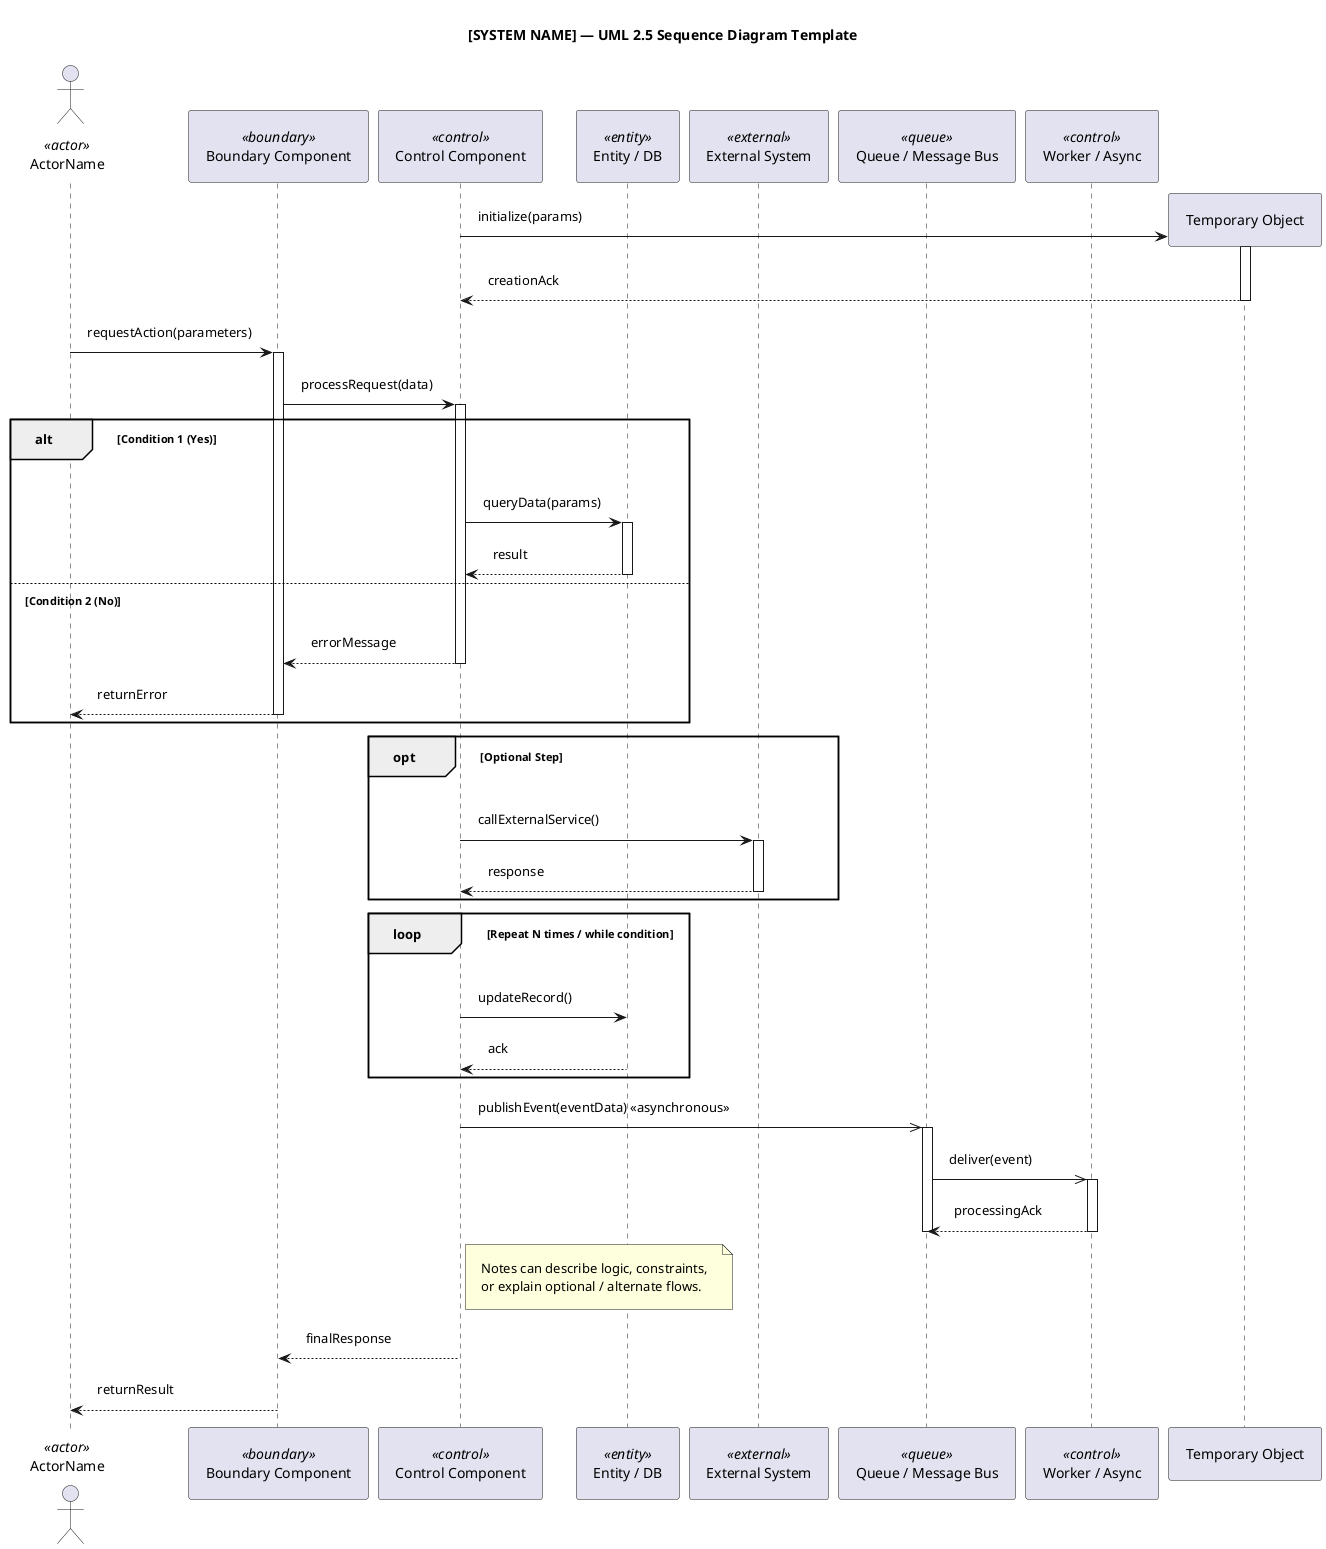 @startuml
title [SYSTEM NAME] — UML 2.5 Sequence Diagram Template

' ================================
' Style
' ================================
skinparam linetype polyline
skinparam Shadowing false
skinparam Padding 10
skinparam NodePadding 10
skinparam ComponentPadding 10

' ================================
' Lifelines / Participants
' ================================
actor ACT as "ActorName" <<actor>>
participant BND as "Boundary Component" <<boundary>>
participant CTRL as "Control Component" <<control>>
participant DB as "Entity / DB" <<entity>>
participant EXT as "External System" <<external>>
participant BUS as "Queue / Message Bus" <<queue>>
participant WK as "Worker / Async" <<control>>

' ================================
' Creation / Destruction
' ================================
create TEMP as "Temporary Object"
CTRL -> TEMP : initialize(params)
activate TEMP
TEMP --> CTRL : creationAck
deactivate TEMP

' ================================
' Basic Message Flow
' ================================
ACT -> BND : requestAction(parameters)
activate BND
BND -> CTRL : processRequest(data)
activate CTRL

' ================================
' Conditional / Alternative Flows
' ================================
alt Condition 1 (Yes)
    CTRL -> DB : queryData(params)
    activate DB
    DB --> CTRL : result
    deactivate DB
else Condition 2 (No)
    CTRL --> BND : errorMessage
    deactivate CTRL
    BND --> ACT : returnError
    deactivate BND
end

' ================================
' Optional / Opt Fragment
' ================================
opt Optional Step
    CTRL -> EXT : callExternalService()
    activate EXT
    EXT --> CTRL : response
    deactivate EXT
end

' ================================
' Loops
' ================================
loop Repeat N times / while condition
    CTRL -> DB : updateRecord()
    DB --> CTRL : ack
end

' ================================
' Asynchronous Messages
' ================================
CTRL ->> BUS : publishEvent(eventData) <<asynchronous>>
activate BUS
BUS ->> WK : deliver(event)
activate WK
WK --> BUS : processingAck
deactivate WK
deactivate BUS

' ================================
' Notes
' ================================
note right of CTRL
  Notes can describe logic, constraints,
  or explain optional / alternate flows.
end note

' ================================
' Final Response / End of Sequence
' ================================
CTRL --> BND : finalResponse
deactivate CTRL
BND --> ACT : returnResult
deactivate BND

@enduml
